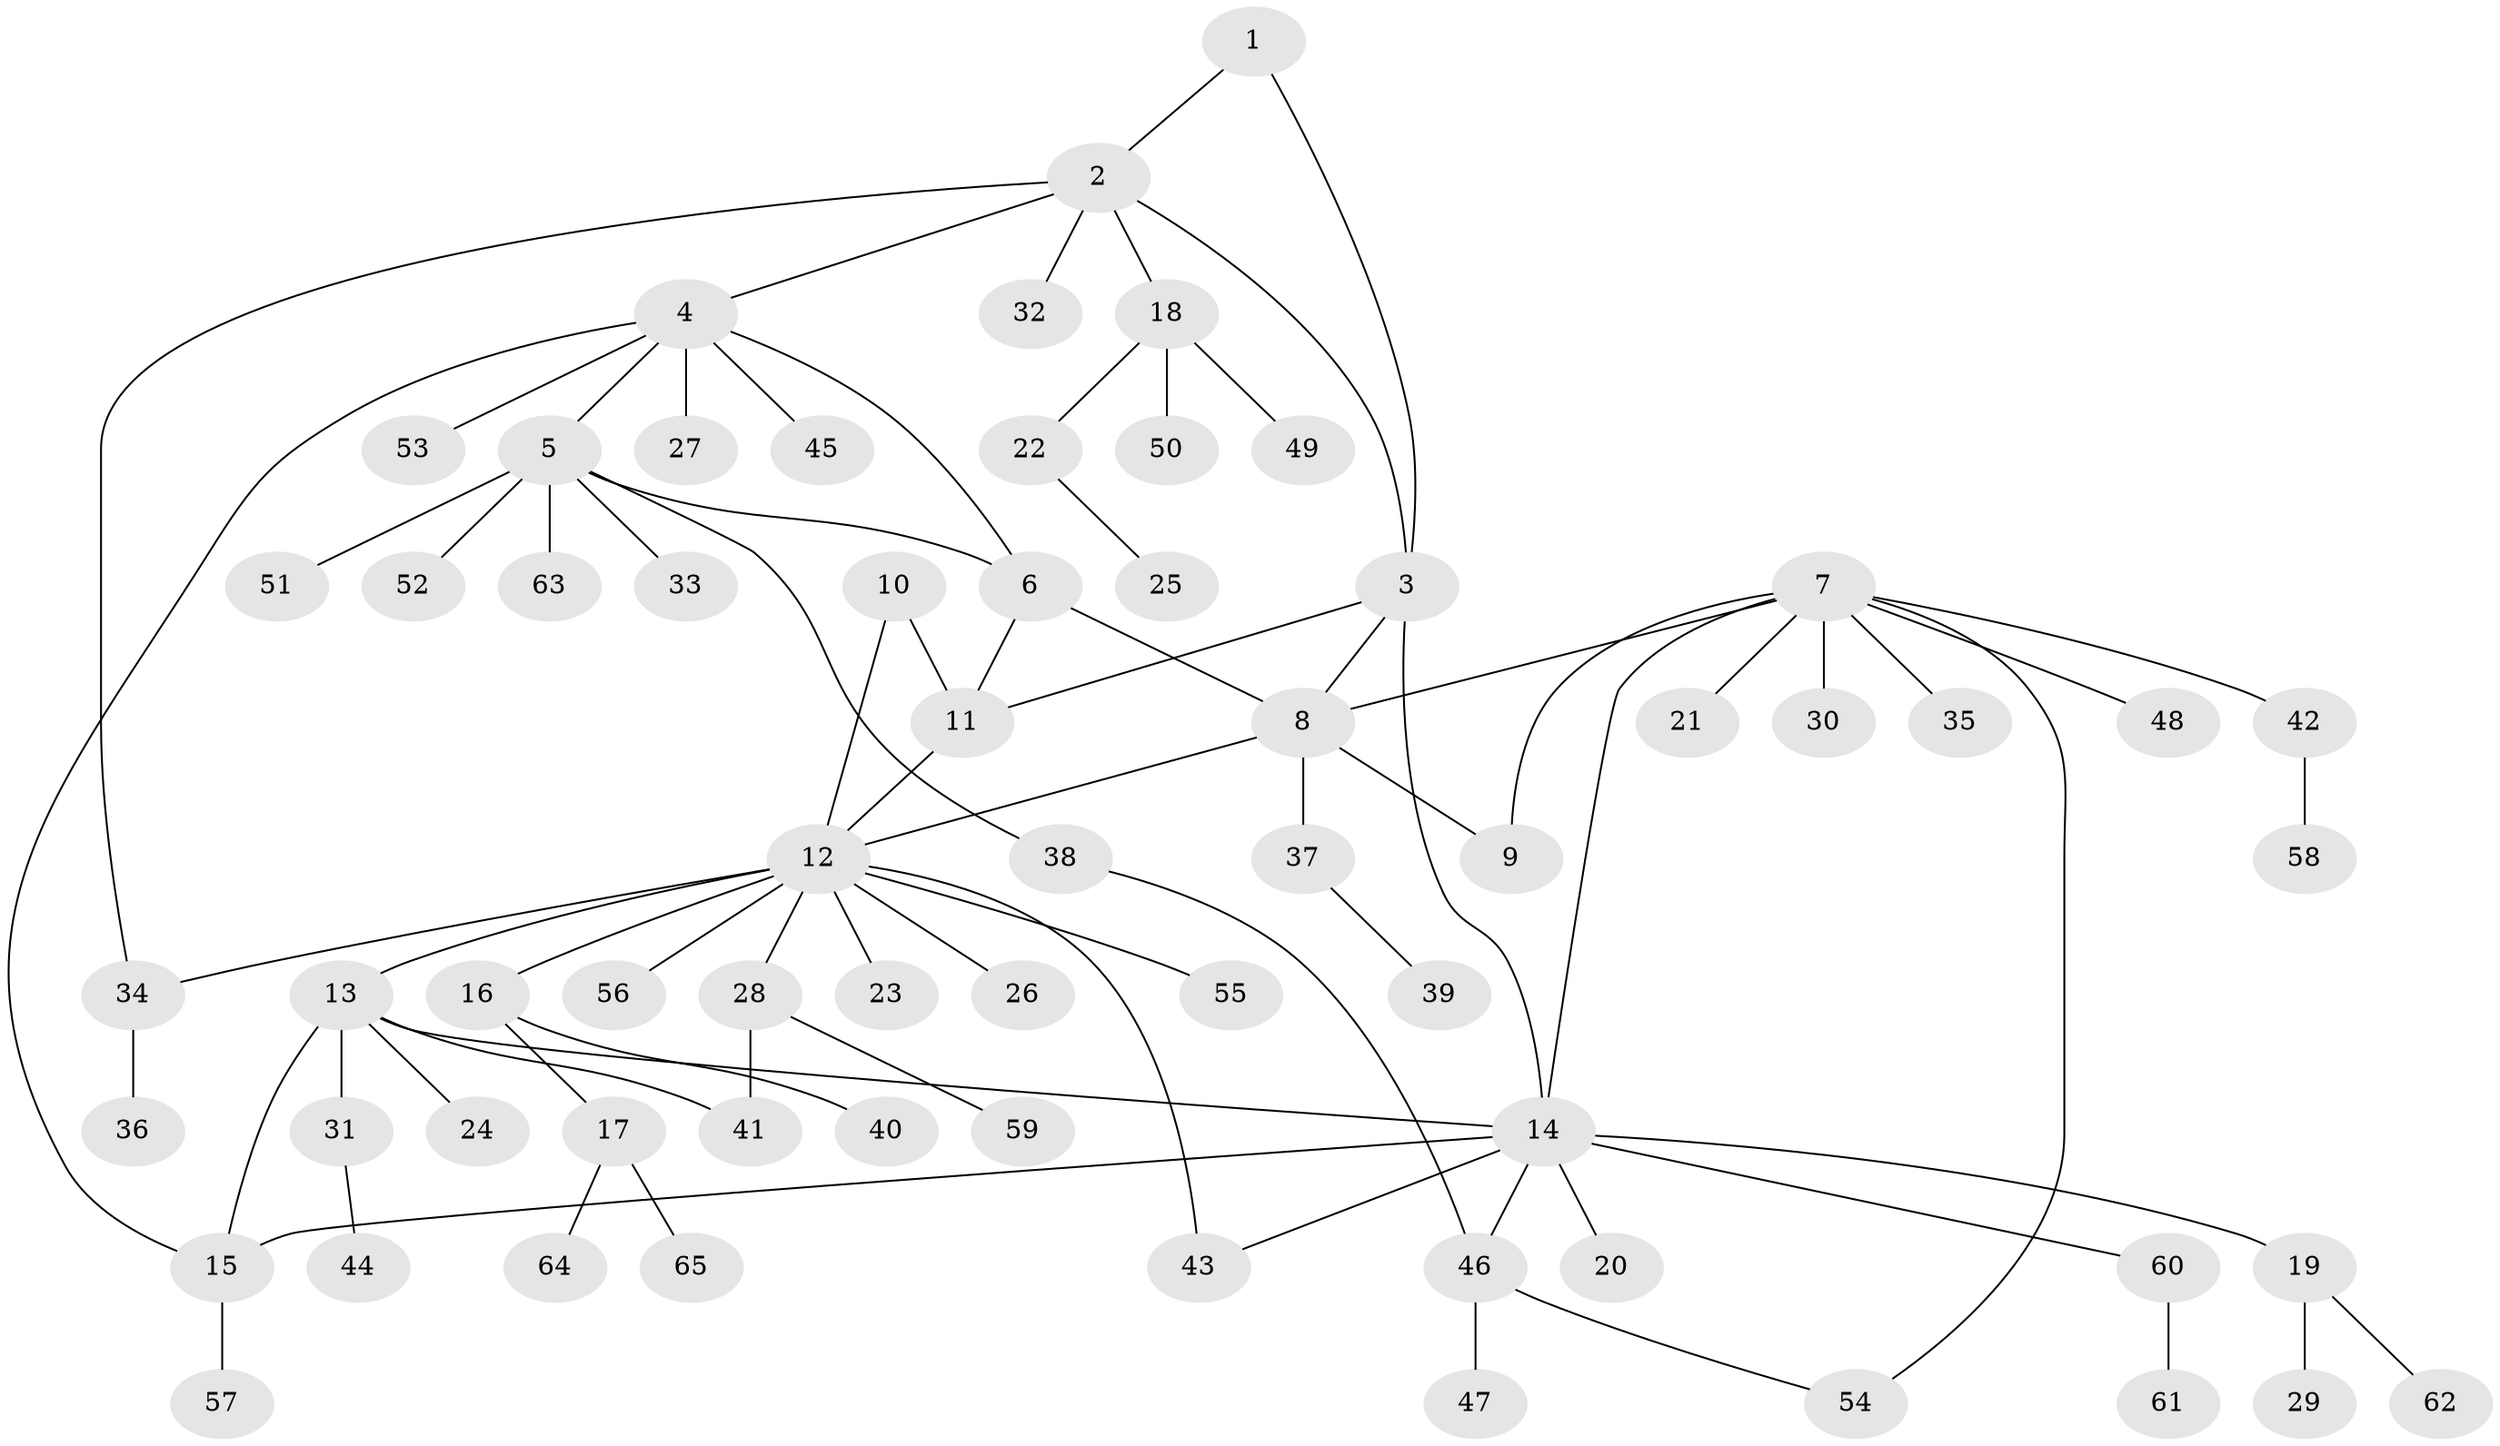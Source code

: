 // coarse degree distribution, {4: 0.04081632653061224, 7: 0.02040816326530612, 5: 0.04081632653061224, 8: 0.02040816326530612, 9: 0.02040816326530612, 6: 0.02040816326530612, 2: 0.1836734693877551, 3: 0.02040816326530612, 12: 0.02040816326530612, 10: 0.02040816326530612, 1: 0.5918367346938775}
// Generated by graph-tools (version 1.1) at 2025/42/03/06/25 10:42:14]
// undirected, 65 vertices, 80 edges
graph export_dot {
graph [start="1"]
  node [color=gray90,style=filled];
  1;
  2;
  3;
  4;
  5;
  6;
  7;
  8;
  9;
  10;
  11;
  12;
  13;
  14;
  15;
  16;
  17;
  18;
  19;
  20;
  21;
  22;
  23;
  24;
  25;
  26;
  27;
  28;
  29;
  30;
  31;
  32;
  33;
  34;
  35;
  36;
  37;
  38;
  39;
  40;
  41;
  42;
  43;
  44;
  45;
  46;
  47;
  48;
  49;
  50;
  51;
  52;
  53;
  54;
  55;
  56;
  57;
  58;
  59;
  60;
  61;
  62;
  63;
  64;
  65;
  1 -- 2;
  1 -- 3;
  2 -- 3;
  2 -- 4;
  2 -- 18;
  2 -- 32;
  2 -- 34;
  3 -- 8;
  3 -- 11;
  3 -- 14;
  4 -- 5;
  4 -- 6;
  4 -- 15;
  4 -- 27;
  4 -- 45;
  4 -- 53;
  5 -- 6;
  5 -- 33;
  5 -- 38;
  5 -- 51;
  5 -- 52;
  5 -- 63;
  6 -- 8;
  6 -- 11;
  7 -- 8;
  7 -- 9;
  7 -- 14;
  7 -- 21;
  7 -- 30;
  7 -- 35;
  7 -- 42;
  7 -- 48;
  7 -- 54;
  8 -- 9;
  8 -- 12;
  8 -- 37;
  10 -- 11;
  10 -- 12;
  11 -- 12;
  12 -- 13;
  12 -- 16;
  12 -- 23;
  12 -- 26;
  12 -- 28;
  12 -- 34;
  12 -- 43;
  12 -- 55;
  12 -- 56;
  13 -- 14;
  13 -- 15;
  13 -- 24;
  13 -- 31;
  13 -- 41;
  14 -- 15;
  14 -- 19;
  14 -- 20;
  14 -- 43;
  14 -- 46;
  14 -- 60;
  15 -- 57;
  16 -- 17;
  16 -- 40;
  17 -- 64;
  17 -- 65;
  18 -- 22;
  18 -- 49;
  18 -- 50;
  19 -- 29;
  19 -- 62;
  22 -- 25;
  28 -- 41;
  28 -- 59;
  31 -- 44;
  34 -- 36;
  37 -- 39;
  38 -- 46;
  42 -- 58;
  46 -- 47;
  46 -- 54;
  60 -- 61;
}
